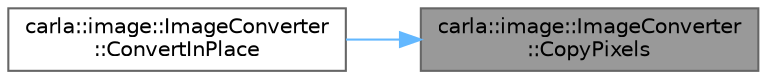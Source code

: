 digraph "carla::image::ImageConverter::CopyPixels"
{
 // INTERACTIVE_SVG=YES
 // LATEX_PDF_SIZE
  bgcolor="transparent";
  edge [fontname=Helvetica,fontsize=10,labelfontname=Helvetica,labelfontsize=10];
  node [fontname=Helvetica,fontsize=10,shape=box,height=0.2,width=0.4];
  rankdir="RL";
  Node1 [id="Node000001",label="carla::image::ImageConverter\l::CopyPixels",height=0.2,width=0.4,color="gray40", fillcolor="grey60", style="filled", fontcolor="black",tooltip=" "];
  Node1 -> Node2 [id="edge1_Node000001_Node000002",dir="back",color="steelblue1",style="solid",tooltip=" "];
  Node2 [id="Node000002",label="carla::image::ImageConverter\l::ConvertInPlace",height=0.2,width=0.4,color="grey40", fillcolor="white", style="filled",URL="$d5/d0f/classcarla_1_1image_1_1ImageConverter.html#a54284a483f316b7d208f42fc77caabf1",tooltip=" "];
}
